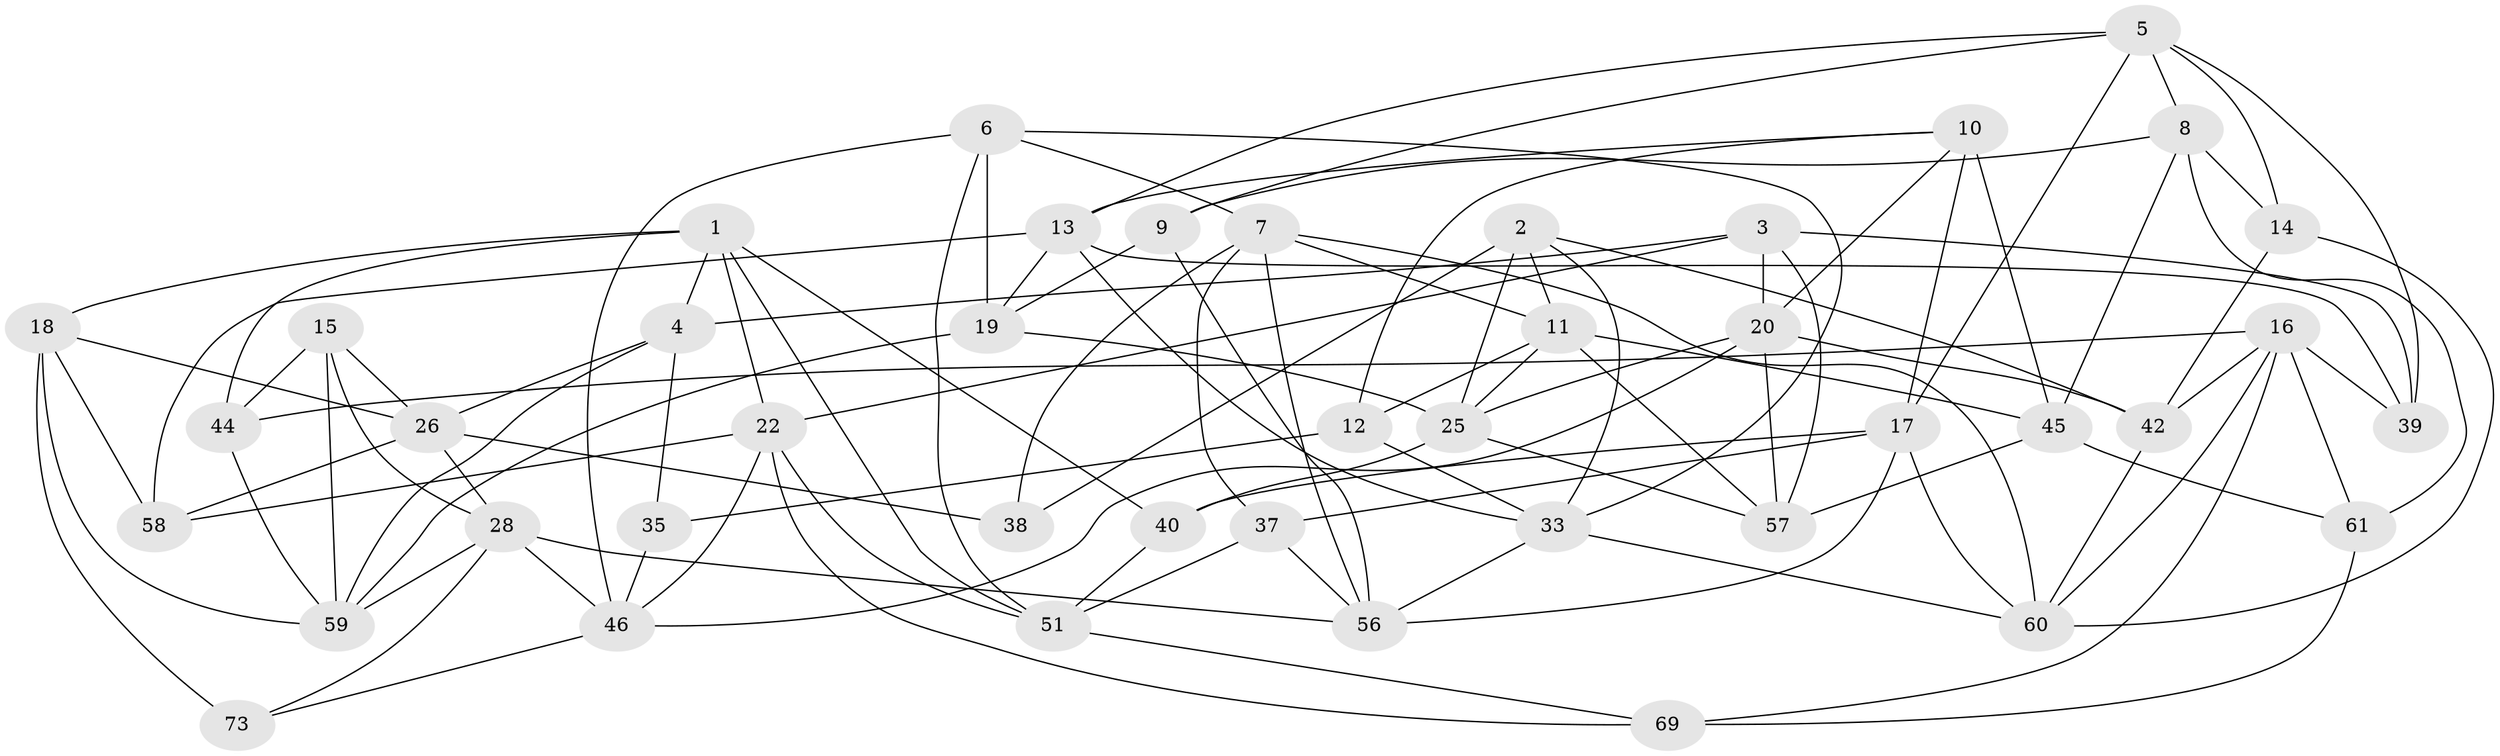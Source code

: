 // Generated by graph-tools (version 1.1) at 2025/24/03/03/25 07:24:23]
// undirected, 43 vertices, 108 edges
graph export_dot {
graph [start="1"]
  node [color=gray90,style=filled];
  1 [super="+72"];
  2 [super="+27"];
  3 [super="+34"];
  4 [super="+53"];
  5 [super="+24"];
  6 [super="+62"];
  7 [super="+23"];
  8 [super="+68"];
  9;
  10 [super="+21"];
  11 [super="+41"];
  12;
  13 [super="+47"];
  14 [super="+31"];
  15;
  16 [super="+52"];
  17 [super="+32"];
  18 [super="+30"];
  19 [super="+49"];
  20 [super="+36"];
  22 [super="+48"];
  25 [super="+43"];
  26 [super="+55"];
  28 [super="+29"];
  33 [super="+64"];
  35;
  37;
  38;
  39;
  40;
  42 [super="+70"];
  44;
  45 [super="+50"];
  46 [super="+54"];
  51 [super="+67"];
  56 [super="+71"];
  57 [super="+66"];
  58;
  59 [super="+63"];
  60 [super="+65"];
  61;
  69;
  73;
  1 -- 51;
  1 -- 44;
  1 -- 22;
  1 -- 40;
  1 -- 18;
  1 -- 4;
  2 -- 25;
  2 -- 38 [weight=2];
  2 -- 33;
  2 -- 42;
  2 -- 11;
  3 -- 39;
  3 -- 57 [weight=2];
  3 -- 20;
  3 -- 4;
  3 -- 22;
  4 -- 35 [weight=2];
  4 -- 59;
  4 -- 26;
  5 -- 9;
  5 -- 39;
  5 -- 17;
  5 -- 14;
  5 -- 8;
  5 -- 13;
  6 -- 46;
  6 -- 51;
  6 -- 19 [weight=2];
  6 -- 33;
  6 -- 7;
  7 -- 38;
  7 -- 56;
  7 -- 11;
  7 -- 37;
  7 -- 60;
  8 -- 9;
  8 -- 14 [weight=2];
  8 -- 45;
  8 -- 61;
  9 -- 56;
  9 -- 19;
  10 -- 45 [weight=2];
  10 -- 17;
  10 -- 12;
  10 -- 20;
  10 -- 13;
  11 -- 45;
  11 -- 25;
  11 -- 12;
  11 -- 57;
  12 -- 35;
  12 -- 33;
  13 -- 58;
  13 -- 39;
  13 -- 19;
  13 -- 33;
  14 -- 42 [weight=2];
  14 -- 60;
  15 -- 44;
  15 -- 26;
  15 -- 28;
  15 -- 59;
  16 -- 39;
  16 -- 61;
  16 -- 44;
  16 -- 69;
  16 -- 42;
  16 -- 60;
  17 -- 37;
  17 -- 40;
  17 -- 56;
  17 -- 60;
  18 -- 73 [weight=2];
  18 -- 26;
  18 -- 58;
  18 -- 59;
  19 -- 59;
  19 -- 25;
  20 -- 57;
  20 -- 25;
  20 -- 42;
  20 -- 46;
  22 -- 69;
  22 -- 58;
  22 -- 46;
  22 -- 51;
  25 -- 40;
  25 -- 57;
  26 -- 38;
  26 -- 58;
  26 -- 28;
  28 -- 73;
  28 -- 46;
  28 -- 59;
  28 -- 56;
  33 -- 56;
  33 -- 60;
  35 -- 46;
  37 -- 56;
  37 -- 51;
  40 -- 51;
  42 -- 60;
  44 -- 59;
  45 -- 61;
  45 -- 57;
  46 -- 73;
  51 -- 69;
  61 -- 69;
}
